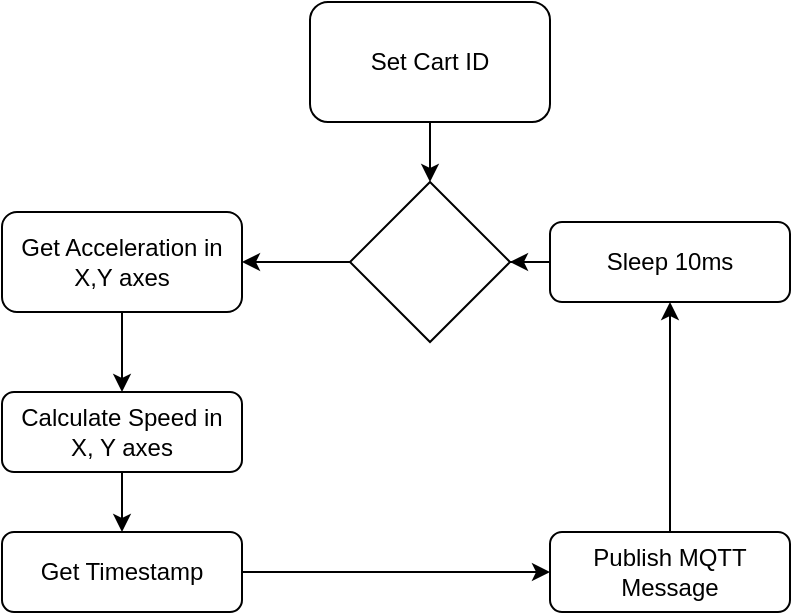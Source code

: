 <mxfile version="26.2.2">
  <diagram id="C5RBs43oDa-KdzZeNtuy" name="Page-1">
    <mxGraphModel dx="1428" dy="849" grid="1" gridSize="10" guides="1" tooltips="1" connect="1" arrows="1" fold="1" page="1" pageScale="1" pageWidth="827" pageHeight="1169" math="0" shadow="0">
      <root>
        <mxCell id="WIyWlLk6GJQsqaUBKTNV-0" />
        <mxCell id="WIyWlLk6GJQsqaUBKTNV-1" parent="WIyWlLk6GJQsqaUBKTNV-0" />
        <mxCell id="mNa61gBGQQdezfN0iP_c-10" style="edgeStyle=orthogonalEdgeStyle;rounded=0;orthogonalLoop=1;jettySize=auto;html=1;entryX=1;entryY=0.5;entryDx=0;entryDy=0;" parent="WIyWlLk6GJQsqaUBKTNV-1" source="WIyWlLk6GJQsqaUBKTNV-7" target="mNa61gBGQQdezfN0iP_c-6" edge="1">
          <mxGeometry relative="1" as="geometry" />
        </mxCell>
        <mxCell id="WIyWlLk6GJQsqaUBKTNV-7" value="Sleep 1&lt;span style=&quot;background-color: transparent; color: light-dark(rgb(0, 0, 0), rgb(255, 255, 255));&quot;&gt;0ms&lt;/span&gt;" style="rounded=1;whiteSpace=wrap;html=1;fontSize=12;glass=0;strokeWidth=1;shadow=0;" parent="WIyWlLk6GJQsqaUBKTNV-1" vertex="1">
          <mxGeometry x="414" y="180" width="120" height="40" as="geometry" />
        </mxCell>
        <mxCell id="mNa61gBGQQdezfN0iP_c-18" style="edgeStyle=orthogonalEdgeStyle;rounded=0;orthogonalLoop=1;jettySize=auto;html=1;" parent="WIyWlLk6GJQsqaUBKTNV-1" source="pCU31UJRx5KsZPDonLUl-1" target="WIyWlLk6GJQsqaUBKTNV-7" edge="1">
          <mxGeometry relative="1" as="geometry" />
        </mxCell>
        <mxCell id="pCU31UJRx5KsZPDonLUl-1" value="Publish MQTT Message" style="rounded=1;whiteSpace=wrap;html=1;fontSize=12;glass=0;strokeWidth=1;shadow=0;" parent="WIyWlLk6GJQsqaUBKTNV-1" vertex="1">
          <mxGeometry x="414" y="335" width="120" height="40" as="geometry" />
        </mxCell>
        <mxCell id="mNa61gBGQQdezfN0iP_c-16" style="edgeStyle=orthogonalEdgeStyle;rounded=0;orthogonalLoop=1;jettySize=auto;html=1;" parent="WIyWlLk6GJQsqaUBKTNV-1" source="mNa61gBGQQdezfN0iP_c-3" target="mNa61gBGQQdezfN0iP_c-15" edge="1">
          <mxGeometry relative="1" as="geometry" />
        </mxCell>
        <mxCell id="mNa61gBGQQdezfN0iP_c-3" value="Calculate Speed in &lt;br&gt;X, Y axes" style="rounded=1;whiteSpace=wrap;html=1;" parent="WIyWlLk6GJQsqaUBKTNV-1" vertex="1">
          <mxGeometry x="140" y="265" width="120" height="40" as="geometry" />
        </mxCell>
        <mxCell id="mNa61gBGQQdezfN0iP_c-7" style="edgeStyle=orthogonalEdgeStyle;rounded=0;orthogonalLoop=1;jettySize=auto;html=1;" parent="WIyWlLk6GJQsqaUBKTNV-1" source="mNa61gBGQQdezfN0iP_c-4" target="mNa61gBGQQdezfN0iP_c-6" edge="1">
          <mxGeometry relative="1" as="geometry" />
        </mxCell>
        <mxCell id="mNa61gBGQQdezfN0iP_c-4" value="Set Cart ID" style="rounded=1;whiteSpace=wrap;html=1;" parent="WIyWlLk6GJQsqaUBKTNV-1" vertex="1">
          <mxGeometry x="294" y="70" width="120" height="60" as="geometry" />
        </mxCell>
        <mxCell id="mNa61gBGQQdezfN0iP_c-8" style="edgeStyle=orthogonalEdgeStyle;rounded=0;orthogonalLoop=1;jettySize=auto;html=1;" parent="WIyWlLk6GJQsqaUBKTNV-1" source="mNa61gBGQQdezfN0iP_c-6" target="mNa61gBGQQdezfN0iP_c-12" edge="1">
          <mxGeometry relative="1" as="geometry" />
        </mxCell>
        <mxCell id="mNa61gBGQQdezfN0iP_c-6" value="" style="rhombus;whiteSpace=wrap;html=1;" parent="WIyWlLk6GJQsqaUBKTNV-1" vertex="1">
          <mxGeometry x="314" y="160" width="80" height="80" as="geometry" />
        </mxCell>
        <mxCell id="mNa61gBGQQdezfN0iP_c-14" style="edgeStyle=orthogonalEdgeStyle;rounded=0;orthogonalLoop=1;jettySize=auto;html=1;" parent="WIyWlLk6GJQsqaUBKTNV-1" source="mNa61gBGQQdezfN0iP_c-12" target="mNa61gBGQQdezfN0iP_c-3" edge="1">
          <mxGeometry relative="1" as="geometry" />
        </mxCell>
        <mxCell id="mNa61gBGQQdezfN0iP_c-12" value="Get Acceleration in X,Y axes" style="rounded=1;whiteSpace=wrap;html=1;" parent="WIyWlLk6GJQsqaUBKTNV-1" vertex="1">
          <mxGeometry x="140" y="175" width="120" height="50" as="geometry" />
        </mxCell>
        <mxCell id="mNa61gBGQQdezfN0iP_c-17" style="edgeStyle=orthogonalEdgeStyle;rounded=0;orthogonalLoop=1;jettySize=auto;html=1;entryX=0;entryY=0.5;entryDx=0;entryDy=0;" parent="WIyWlLk6GJQsqaUBKTNV-1" source="mNa61gBGQQdezfN0iP_c-15" target="pCU31UJRx5KsZPDonLUl-1" edge="1">
          <mxGeometry relative="1" as="geometry" />
        </mxCell>
        <mxCell id="mNa61gBGQQdezfN0iP_c-15" value="Get Timestamp" style="rounded=1;whiteSpace=wrap;html=1;" parent="WIyWlLk6GJQsqaUBKTNV-1" vertex="1">
          <mxGeometry x="140" y="335" width="120" height="40" as="geometry" />
        </mxCell>
      </root>
    </mxGraphModel>
  </diagram>
</mxfile>
